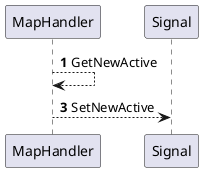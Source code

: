 @startuml
'https://plantuml.com/sequence-diagram

autonumber

'MapHandler -> MapHandler: MapKeyToLocation
MapHandler --> MapHandler: GetNewActive
'autonumber 3.1.1
'MapHandler <-> Map: FindPathTo
'MapHandler -> Signal: CommitPath /' When you move using map screen'/
autonumber 3
MapHandler --> Signal: SetNewActive /' When you move on the map screen '/
autonumber 4
'MapHandler -> Signal: ProcessUntilNext
@enduml